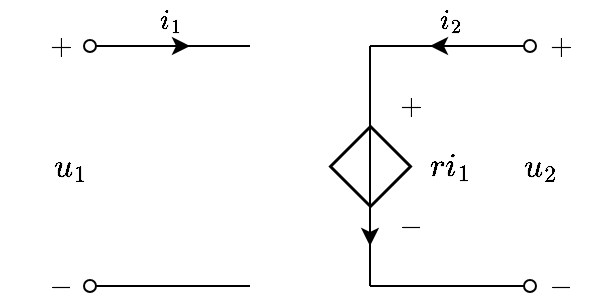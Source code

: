 <mxfile version="16.5.1" type="device"><diagram id="w-hMuGTMhVfxhdE494il" name="第 1 页"><mxGraphModel dx="1032" dy="263" grid="1" gridSize="10" guides="1" tooltips="1" connect="1" arrows="1" fold="1" page="1" pageScale="1" pageWidth="827" pageHeight="1169" math="1" shadow="0"><root><mxCell id="0"/><mxCell id="1" parent="0"/><mxCell id="T95nDatiU4b6rfkO18B0-4" value="" style="endArrow=none;html=1;rounded=0;startArrow=oval;startFill=0;" parent="1" edge="1"><mxGeometry width="50" height="50" relative="1" as="geometry"><mxPoint x="40" y="320" as="sourcePoint"/><mxPoint x="120" y="320" as="targetPoint"/></mxGeometry></mxCell><mxCell id="T95nDatiU4b6rfkO18B0-5" value="" style="endArrow=classic;html=1;rounded=0;" parent="1" edge="1"><mxGeometry width="50" height="50" relative="1" as="geometry"><mxPoint x="60" y="320" as="sourcePoint"/><mxPoint x="90" y="320" as="targetPoint"/></mxGeometry></mxCell><mxCell id="T95nDatiU4b6rfkO18B0-6" value="" style="pointerEvents=1;verticalLabelPosition=bottom;shadow=0;dashed=0;align=center;html=1;verticalAlign=top;shape=mxgraph.electrical.signal_sources.source;aspect=fixed;points=[[0.5,0,0],[1,0.5,0],[0.5,1,0],[0,0.5,0]];elSignalType=none;elSourceType=dependent;strokeWidth=1.5;" parent="1" vertex="1"><mxGeometry x="160" y="360" width="40" height="40" as="geometry"/></mxCell><mxCell id="T95nDatiU4b6rfkO18B0-7" value="" style="endArrow=none;html=1;rounded=0;entryX=0.5;entryY=0;entryDx=0;entryDy=0;entryPerimeter=0;exitX=0.5;exitY=1;exitDx=0;exitDy=0;exitPerimeter=0;" parent="1" source="T95nDatiU4b6rfkO18B0-6" target="T95nDatiU4b6rfkO18B0-6" edge="1"><mxGeometry width="50" height="50" relative="1" as="geometry"><mxPoint x="80" y="380" as="sourcePoint"/><mxPoint x="130" y="330" as="targetPoint"/></mxGeometry></mxCell><mxCell id="T95nDatiU4b6rfkO18B0-8" value="" style="endArrow=none;html=1;rounded=0;" parent="1" edge="1"><mxGeometry width="50" height="50" relative="1" as="geometry"><mxPoint x="180" y="360" as="sourcePoint"/><mxPoint x="180" y="320" as="targetPoint"/></mxGeometry></mxCell><mxCell id="T95nDatiU4b6rfkO18B0-9" value="" style="endArrow=oval;html=1;rounded=0;endFill=0;" parent="1" edge="1"><mxGeometry width="50" height="50" relative="1" as="geometry"><mxPoint x="180" y="320" as="sourcePoint"/><mxPoint x="260" y="320" as="targetPoint"/></mxGeometry></mxCell><mxCell id="T95nDatiU4b6rfkO18B0-10" value="" style="endArrow=classic;html=1;rounded=0;" parent="1" edge="1"><mxGeometry width="50" height="50" relative="1" as="geometry"><mxPoint x="240" y="320" as="sourcePoint"/><mxPoint x="210" y="320" as="targetPoint"/></mxGeometry></mxCell><mxCell id="T95nDatiU4b6rfkO18B0-11" value="" style="endArrow=none;html=1;rounded=0;startArrow=none;startFill=0;" parent="1" source="T95nDatiU4b6rfkO18B0-20" edge="1"><mxGeometry width="50" height="50" relative="1" as="geometry"><mxPoint x="40" y="440" as="sourcePoint"/><mxPoint x="120" y="440" as="targetPoint"/></mxGeometry></mxCell><mxCell id="T95nDatiU4b6rfkO18B0-14" value="" style="endArrow=oval;html=1;rounded=0;endFill=0;" parent="1" edge="1"><mxGeometry width="50" height="50" relative="1" as="geometry"><mxPoint x="180" y="440" as="sourcePoint"/><mxPoint x="260" y="440" as="targetPoint"/></mxGeometry></mxCell><mxCell id="T95nDatiU4b6rfkO18B0-16" value="" style="endArrow=classic;html=1;rounded=0;strokeWidth=1;exitX=0.5;exitY=1;exitDx=0;exitDy=0;exitPerimeter=0;sourcePerimeterSpacing=0;targetPerimeterSpacing=0;jumpStyle=none;" parent="1" source="T95nDatiU4b6rfkO18B0-6" edge="1"><mxGeometry width="50" height="50" relative="1" as="geometry"><mxPoint x="180" y="450" as="sourcePoint"/><mxPoint x="180" y="420" as="targetPoint"/><Array as="points"><mxPoint x="180" y="420"/></Array></mxGeometry></mxCell><mxCell id="T95nDatiU4b6rfkO18B0-17" value="" style="endArrow=none;html=1;rounded=0;" parent="1" edge="1"><mxGeometry width="50" height="50" relative="1" as="geometry"><mxPoint x="180" y="440" as="sourcePoint"/><mxPoint x="180" y="410" as="targetPoint"/></mxGeometry></mxCell><mxCell id="T95nDatiU4b6rfkO18B0-18" value="$$i_1$$" style="text;html=1;resizable=0;autosize=1;align=center;verticalAlign=middle;points=[];fillColor=none;strokeColor=none;rounded=0;" parent="1" vertex="1"><mxGeometry x="50" y="297" width="60" height="20" as="geometry"/></mxCell><mxCell id="T95nDatiU4b6rfkO18B0-19" value="$$i_2$$" style="text;html=1;resizable=0;autosize=1;align=center;verticalAlign=middle;points=[];fillColor=none;strokeColor=none;rounded=0;" parent="1" vertex="1"><mxGeometry x="190" y="297" width="60" height="20" as="geometry"/></mxCell><mxCell id="T95nDatiU4b6rfkO18B0-20" value="$$-$$" style="text;html=1;resizable=0;autosize=1;align=center;verticalAlign=middle;points=[];fillColor=none;strokeColor=none;rounded=0;" parent="1" vertex="1"><mxGeometry y="430" width="50" height="20" as="geometry"/></mxCell><mxCell id="T95nDatiU4b6rfkO18B0-21" value="" style="endArrow=none;html=1;rounded=0;startArrow=oval;startFill=0;" parent="1" target="T95nDatiU4b6rfkO18B0-20" edge="1"><mxGeometry width="50" height="50" relative="1" as="geometry"><mxPoint x="40" y="440.0" as="sourcePoint"/><mxPoint x="120" y="440.0" as="targetPoint"/></mxGeometry></mxCell><mxCell id="T95nDatiU4b6rfkO18B0-22" value="$$+$$" style="text;html=1;resizable=0;autosize=1;align=center;verticalAlign=middle;points=[];fillColor=none;strokeColor=none;rounded=0;" parent="1" vertex="1"><mxGeometry y="310" width="50" height="20" as="geometry"/></mxCell><mxCell id="T95nDatiU4b6rfkO18B0-23" value="$$u_1$$" style="text;html=1;resizable=0;autosize=1;align=center;verticalAlign=middle;points=[];fillColor=none;strokeColor=none;rounded=0;fontSize=14;" parent="1" vertex="1"><mxGeometry x="-5" y="370" width="70" height="20" as="geometry"/></mxCell><mxCell id="T95nDatiU4b6rfkO18B0-24" value="$$u_2$$" style="text;html=1;resizable=0;autosize=1;align=center;verticalAlign=middle;points=[];fillColor=none;strokeColor=none;rounded=0;fontSize=14;" parent="1" vertex="1"><mxGeometry x="230" y="370" width="70" height="20" as="geometry"/></mxCell><mxCell id="T95nDatiU4b6rfkO18B0-25" value="$$+$$" style="text;html=1;resizable=0;autosize=1;align=center;verticalAlign=middle;points=[];fillColor=none;strokeColor=none;rounded=0;" parent="1" vertex="1"><mxGeometry x="250" y="310" width="50" height="20" as="geometry"/></mxCell><mxCell id="T95nDatiU4b6rfkO18B0-26" value="$$-$$" style="text;html=1;resizable=0;autosize=1;align=center;verticalAlign=middle;points=[];fillColor=none;strokeColor=none;rounded=0;" parent="1" vertex="1"><mxGeometry x="250" y="430" width="50" height="20" as="geometry"/></mxCell><mxCell id="T95nDatiU4b6rfkO18B0-29" value="$$r i_1$$" style="text;html=1;resizable=0;autosize=1;align=center;verticalAlign=middle;points=[];fillColor=none;strokeColor=none;rounded=0;fontSize=14;" parent="1" vertex="1"><mxGeometry x="185" y="370" width="70" height="20" as="geometry"/></mxCell><mxCell id="3BvZJOvRd1mGFEqZfKUi-1" value="$$+$$" style="text;html=1;resizable=0;autosize=1;align=center;verticalAlign=middle;points=[];fillColor=none;strokeColor=none;rounded=0;" vertex="1" parent="1"><mxGeometry x="175" y="340" width="50" height="20" as="geometry"/></mxCell><mxCell id="3BvZJOvRd1mGFEqZfKUi-2" value="$$-$$" style="text;html=1;resizable=0;autosize=1;align=center;verticalAlign=middle;points=[];fillColor=none;strokeColor=none;rounded=0;" vertex="1" parent="1"><mxGeometry x="175" y="400" width="50" height="20" as="geometry"/></mxCell></root></mxGraphModel></diagram></mxfile>